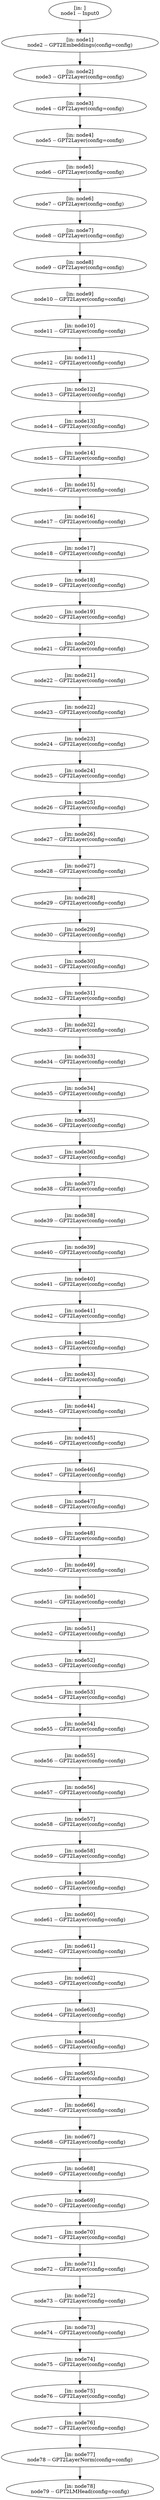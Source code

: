 digraph {
	node1 [label="[in: ]
node1 -- Input0"]
	node2 [label="[in: node1]
node2 -- GPT2Embeddings(config=config)"]
	node3 [label="[in: node2]
node3 -- GPT2Layer(config=config)"]
	node4 [label="[in: node3]
node4 -- GPT2Layer(config=config)"]
	node5 [label="[in: node4]
node5 -- GPT2Layer(config=config)"]
	node6 [label="[in: node5]
node6 -- GPT2Layer(config=config)"]
	node7 [label="[in: node6]
node7 -- GPT2Layer(config=config)"]
	node8 [label="[in: node7]
node8 -- GPT2Layer(config=config)"]
	node9 [label="[in: node8]
node9 -- GPT2Layer(config=config)"]
	node10 [label="[in: node9]
node10 -- GPT2Layer(config=config)"]
	node11 [label="[in: node10]
node11 -- GPT2Layer(config=config)"]
	node12 [label="[in: node11]
node12 -- GPT2Layer(config=config)"]
	node13 [label="[in: node12]
node13 -- GPT2Layer(config=config)"]
	node14 [label="[in: node13]
node14 -- GPT2Layer(config=config)"]
	node15 [label="[in: node14]
node15 -- GPT2Layer(config=config)"]
	node16 [label="[in: node15]
node16 -- GPT2Layer(config=config)"]
	node17 [label="[in: node16]
node17 -- GPT2Layer(config=config)"]
	node18 [label="[in: node17]
node18 -- GPT2Layer(config=config)"]
	node19 [label="[in: node18]
node19 -- GPT2Layer(config=config)"]
	node20 [label="[in: node19]
node20 -- GPT2Layer(config=config)"]
	node21 [label="[in: node20]
node21 -- GPT2Layer(config=config)"]
	node22 [label="[in: node21]
node22 -- GPT2Layer(config=config)"]
	node23 [label="[in: node22]
node23 -- GPT2Layer(config=config)"]
	node24 [label="[in: node23]
node24 -- GPT2Layer(config=config)"]
	node25 [label="[in: node24]
node25 -- GPT2Layer(config=config)"]
	node26 [label="[in: node25]
node26 -- GPT2Layer(config=config)"]
	node27 [label="[in: node26]
node27 -- GPT2Layer(config=config)"]
	node28 [label="[in: node27]
node28 -- GPT2Layer(config=config)"]
	node29 [label="[in: node28]
node29 -- GPT2Layer(config=config)"]
	node30 [label="[in: node29]
node30 -- GPT2Layer(config=config)"]
	node31 [label="[in: node30]
node31 -- GPT2Layer(config=config)"]
	node32 [label="[in: node31]
node32 -- GPT2Layer(config=config)"]
	node33 [label="[in: node32]
node33 -- GPT2Layer(config=config)"]
	node34 [label="[in: node33]
node34 -- GPT2Layer(config=config)"]
	node35 [label="[in: node34]
node35 -- GPT2Layer(config=config)"]
	node36 [label="[in: node35]
node36 -- GPT2Layer(config=config)"]
	node37 [label="[in: node36]
node37 -- GPT2Layer(config=config)"]
	node38 [label="[in: node37]
node38 -- GPT2Layer(config=config)"]
	node39 [label="[in: node38]
node39 -- GPT2Layer(config=config)"]
	node40 [label="[in: node39]
node40 -- GPT2Layer(config=config)"]
	node41 [label="[in: node40]
node41 -- GPT2Layer(config=config)"]
	node42 [label="[in: node41]
node42 -- GPT2Layer(config=config)"]
	node43 [label="[in: node42]
node43 -- GPT2Layer(config=config)"]
	node44 [label="[in: node43]
node44 -- GPT2Layer(config=config)"]
	node45 [label="[in: node44]
node45 -- GPT2Layer(config=config)"]
	node46 [label="[in: node45]
node46 -- GPT2Layer(config=config)"]
	node47 [label="[in: node46]
node47 -- GPT2Layer(config=config)"]
	node48 [label="[in: node47]
node48 -- GPT2Layer(config=config)"]
	node49 [label="[in: node48]
node49 -- GPT2Layer(config=config)"]
	node50 [label="[in: node49]
node50 -- GPT2Layer(config=config)"]
	node51 [label="[in: node50]
node51 -- GPT2Layer(config=config)"]
	node52 [label="[in: node51]
node52 -- GPT2Layer(config=config)"]
	node53 [label="[in: node52]
node53 -- GPT2Layer(config=config)"]
	node54 [label="[in: node53]
node54 -- GPT2Layer(config=config)"]
	node55 [label="[in: node54]
node55 -- GPT2Layer(config=config)"]
	node56 [label="[in: node55]
node56 -- GPT2Layer(config=config)"]
	node57 [label="[in: node56]
node57 -- GPT2Layer(config=config)"]
	node58 [label="[in: node57]
node58 -- GPT2Layer(config=config)"]
	node59 [label="[in: node58]
node59 -- GPT2Layer(config=config)"]
	node60 [label="[in: node59]
node60 -- GPT2Layer(config=config)"]
	node61 [label="[in: node60]
node61 -- GPT2Layer(config=config)"]
	node62 [label="[in: node61]
node62 -- GPT2Layer(config=config)"]
	node63 [label="[in: node62]
node63 -- GPT2Layer(config=config)"]
	node64 [label="[in: node63]
node64 -- GPT2Layer(config=config)"]
	node65 [label="[in: node64]
node65 -- GPT2Layer(config=config)"]
	node66 [label="[in: node65]
node66 -- GPT2Layer(config=config)"]
	node67 [label="[in: node66]
node67 -- GPT2Layer(config=config)"]
	node68 [label="[in: node67]
node68 -- GPT2Layer(config=config)"]
	node69 [label="[in: node68]
node69 -- GPT2Layer(config=config)"]
	node70 [label="[in: node69]
node70 -- GPT2Layer(config=config)"]
	node71 [label="[in: node70]
node71 -- GPT2Layer(config=config)"]
	node72 [label="[in: node71]
node72 -- GPT2Layer(config=config)"]
	node73 [label="[in: node72]
node73 -- GPT2Layer(config=config)"]
	node74 [label="[in: node73]
node74 -- GPT2Layer(config=config)"]
	node75 [label="[in: node74]
node75 -- GPT2Layer(config=config)"]
	node76 [label="[in: node75]
node76 -- GPT2Layer(config=config)"]
	node77 [label="[in: node76]
node77 -- GPT2Layer(config=config)"]
	node78 [label="[in: node77]
node78 -- GPT2LayerNorm(config=config)"]
	node79 [label="[in: node78]
node79 -- GPT2LMHead(config=config)"]
	node1 -> node2
	node2 -> node3
	node3 -> node4
	node4 -> node5
	node5 -> node6
	node6 -> node7
	node7 -> node8
	node8 -> node9
	node9 -> node10
	node10 -> node11
	node11 -> node12
	node12 -> node13
	node13 -> node14
	node14 -> node15
	node15 -> node16
	node16 -> node17
	node17 -> node18
	node18 -> node19
	node19 -> node20
	node20 -> node21
	node21 -> node22
	node22 -> node23
	node23 -> node24
	node24 -> node25
	node25 -> node26
	node26 -> node27
	node27 -> node28
	node28 -> node29
	node29 -> node30
	node30 -> node31
	node31 -> node32
	node32 -> node33
	node33 -> node34
	node34 -> node35
	node35 -> node36
	node36 -> node37
	node37 -> node38
	node38 -> node39
	node39 -> node40
	node40 -> node41
	node41 -> node42
	node42 -> node43
	node43 -> node44
	node44 -> node45
	node45 -> node46
	node46 -> node47
	node47 -> node48
	node48 -> node49
	node49 -> node50
	node50 -> node51
	node51 -> node52
	node52 -> node53
	node53 -> node54
	node54 -> node55
	node55 -> node56
	node56 -> node57
	node57 -> node58
	node58 -> node59
	node59 -> node60
	node60 -> node61
	node61 -> node62
	node62 -> node63
	node63 -> node64
	node64 -> node65
	node65 -> node66
	node66 -> node67
	node67 -> node68
	node68 -> node69
	node69 -> node70
	node70 -> node71
	node71 -> node72
	node72 -> node73
	node73 -> node74
	node74 -> node75
	node75 -> node76
	node76 -> node77
	node77 -> node78
	node78 -> node79
}
